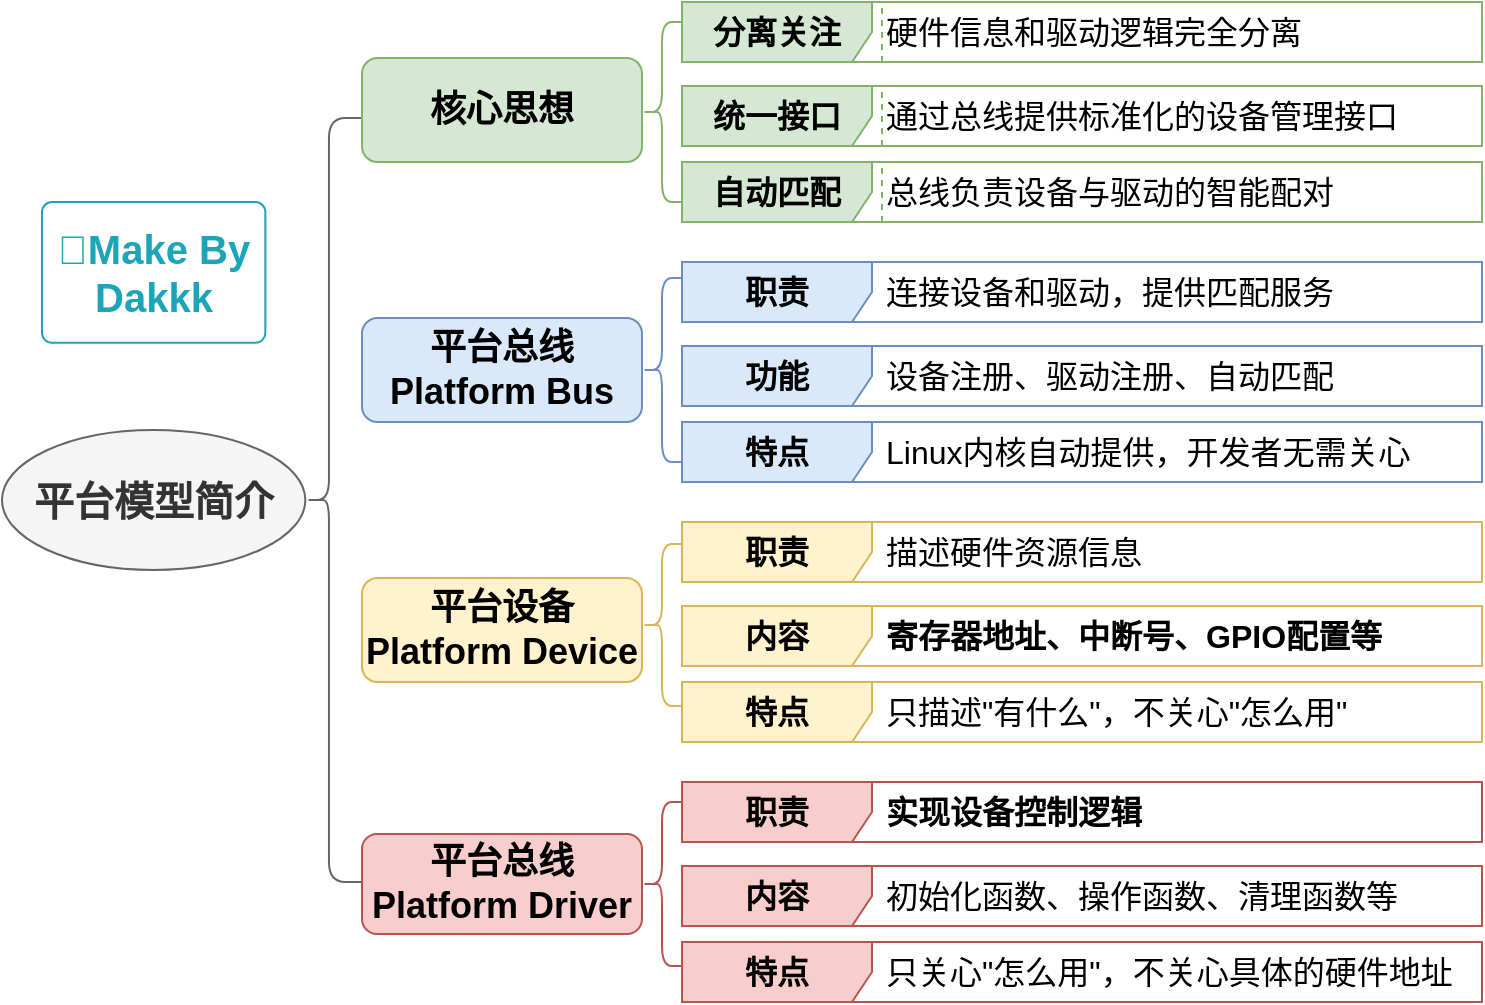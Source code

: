 <mxfile version="27.0.9">
  <diagram name="第 1 页" id="U6bOug9AyoX9wMItCG7B">
    <mxGraphModel dx="2066" dy="1201" grid="1" gridSize="10" guides="1" tooltips="1" connect="1" arrows="1" fold="1" page="1" pageScale="1" pageWidth="1169" pageHeight="1654" math="0" shadow="0">
      <root>
        <mxCell id="0" />
        <mxCell id="1" parent="0" />
        <mxCell id="feUPj6XX5vVowWXXgQsC-1" value="&lt;h1&gt;&lt;span style=&quot;font-size: 20px;&quot;&gt;平台模型简介&lt;/span&gt;&lt;/h1&gt;" style="ellipse;whiteSpace=wrap;html=1;fillColor=#f5f5f5;strokeColor=#666666;fontColor=#333333;fontStyle=1" vertex="1" parent="1">
          <mxGeometry x="140" y="244" width="151.67" height="70" as="geometry" />
        </mxCell>
        <mxCell id="feUPj6XX5vVowWXXgQsC-2" value="&lt;h2&gt;平台设备&lt;br&gt;Platform Device&lt;/h2&gt;" style="rounded=1;whiteSpace=wrap;html=1;fillColor=#fff2cc;strokeColor=#d6b656;fontStyle=1" vertex="1" parent="1">
          <mxGeometry x="320" y="318" width="140" height="52" as="geometry" />
        </mxCell>
        <mxCell id="feUPj6XX5vVowWXXgQsC-3" value="&lt;h2&gt;平台总线&lt;br&gt;Platform Driver&lt;/h2&gt;" style="rounded=1;whiteSpace=wrap;html=1;fillColor=#f8cecc;strokeColor=#b85450;fontStyle=1" vertex="1" parent="1">
          <mxGeometry x="320" y="446" width="140" height="50" as="geometry" />
        </mxCell>
        <mxCell id="feUPj6XX5vVowWXXgQsC-4" value="" style="shape=curlyBracket;whiteSpace=wrap;html=1;rounded=1;labelPosition=left;verticalLabelPosition=middle;align=right;verticalAlign=middle;size=0.417;fillColor=#f5f5f5;fontColor=#333333;strokeColor=#666666;" vertex="1" parent="1">
          <mxGeometry x="291.67" y="88" width="28.33" height="382" as="geometry" />
        </mxCell>
        <mxCell id="feUPj6XX5vVowWXXgQsC-5" value="&lt;h2&gt;平台总线&lt;br&gt;Platform Bus&lt;/h2&gt;" style="rounded=1;whiteSpace=wrap;html=1;fillColor=#dae8fc;strokeColor=#6c8ebf;fontStyle=1" vertex="1" parent="1">
          <mxGeometry x="320" y="188" width="140" height="52" as="geometry" />
        </mxCell>
        <mxCell id="feUPj6XX5vVowWXXgQsC-6" value="&lt;div style=&quot;text-align: left;&quot;&gt;&lt;span style=&quot;background-color: transparent; color: light-dark(rgb(0, 0, 0), rgb(255, 255, 255)); font-size: 16px;&quot;&gt;&lt;b&gt;职责&lt;/b&gt;&lt;/span&gt;&lt;/div&gt;" style="shape=umlFrame;whiteSpace=wrap;html=1;pointerEvents=0;recursiveResize=0;container=1;collapsible=0;width=95;fillColor=#dae8fc;strokeColor=#6c8ebf;height=30;" vertex="1" parent="1">
          <mxGeometry x="480" y="160" width="400" height="30" as="geometry" />
        </mxCell>
        <mxCell id="feUPj6XX5vVowWXXgQsC-7" value="&lt;span style=&quot;font-size: 16px;&quot;&gt;连接设备和驱动，提供匹配服务&lt;/span&gt;" style="text;html=1;align=left;verticalAlign=middle;whiteSpace=wrap;rounded=0;fillColor=none;strokeColor=none;dashed=1;fontSize=14;" vertex="1" parent="feUPj6XX5vVowWXXgQsC-6">
          <mxGeometry x="100" width="300" height="30" as="geometry" />
        </mxCell>
        <mxCell id="feUPj6XX5vVowWXXgQsC-8" value="&lt;div style=&quot;text-align: left;&quot;&gt;&lt;span style=&quot;background-color: transparent; color: light-dark(rgb(0, 0, 0), rgb(255, 255, 255)); font-size: 16px;&quot;&gt;&lt;b&gt;功能&lt;/b&gt;&lt;/span&gt;&lt;/div&gt;" style="shape=umlFrame;whiteSpace=wrap;html=1;pointerEvents=0;recursiveResize=0;container=1;collapsible=0;width=95;fillColor=#dae8fc;strokeColor=#6c8ebf;height=30;" vertex="1" parent="1">
          <mxGeometry x="480" y="202" width="400" height="30" as="geometry" />
        </mxCell>
        <mxCell id="feUPj6XX5vVowWXXgQsC-9" value="&lt;span style=&quot;font-size: 16px;&quot;&gt;设备注册、驱动注册、自动匹配&lt;/span&gt;" style="text;html=1;align=left;verticalAlign=middle;whiteSpace=wrap;rounded=0;fillColor=none;strokeColor=none;dashed=1;fontSize=14;" vertex="1" parent="feUPj6XX5vVowWXXgQsC-8">
          <mxGeometry x="100" width="300" height="30" as="geometry" />
        </mxCell>
        <mxCell id="feUPj6XX5vVowWXXgQsC-10" value="&lt;b style=&quot;text-align: left;&quot;&gt;&lt;font style=&quot;font-size: 16px;&quot;&gt;特点&lt;/font&gt;&lt;/b&gt;" style="shape=umlFrame;whiteSpace=wrap;html=1;pointerEvents=0;recursiveResize=0;container=1;collapsible=0;width=95;fillColor=#dae8fc;strokeColor=#6c8ebf;height=30;" vertex="1" parent="1">
          <mxGeometry x="480" y="240" width="400" height="30" as="geometry" />
        </mxCell>
        <mxCell id="feUPj6XX5vVowWXXgQsC-11" value="&lt;span style=&quot;font-size: 16px;&quot;&gt;Linux内核自动提供，开发者无需关心&lt;/span&gt;" style="text;html=1;align=left;verticalAlign=middle;whiteSpace=wrap;rounded=0;fillColor=none;strokeColor=none;dashed=1;fontSize=14;" vertex="1" parent="feUPj6XX5vVowWXXgQsC-10">
          <mxGeometry x="100" width="300" height="30" as="geometry" />
        </mxCell>
        <mxCell id="feUPj6XX5vVowWXXgQsC-14" value="&lt;b style=&quot;font-size: 16px; text-align: left;&quot;&gt;职责&lt;/b&gt;" style="shape=umlFrame;whiteSpace=wrap;html=1;pointerEvents=0;recursiveResize=0;container=1;collapsible=0;width=95;fillColor=#fff2cc;strokeColor=#d6b656;height=30;" vertex="1" parent="1">
          <mxGeometry x="480" y="290" width="400" height="30" as="geometry" />
        </mxCell>
        <mxCell id="feUPj6XX5vVowWXXgQsC-15" value="&lt;span style=&quot;font-size: 16px;&quot;&gt;描述硬件资源信息&lt;/span&gt;" style="text;html=1;align=left;verticalAlign=middle;whiteSpace=wrap;rounded=0;fillColor=none;strokeColor=none;dashed=1;fontSize=14;" vertex="1" parent="feUPj6XX5vVowWXXgQsC-14">
          <mxGeometry x="100" width="300" height="30" as="geometry" />
        </mxCell>
        <mxCell id="feUPj6XX5vVowWXXgQsC-16" value="&lt;div style=&quot;text-align: left;&quot;&gt;&lt;b style=&quot;font-size: 16px;&quot;&gt;内容&lt;/b&gt;&lt;/div&gt;" style="shape=umlFrame;whiteSpace=wrap;html=1;pointerEvents=0;recursiveResize=0;container=1;collapsible=0;width=95;fillColor=#fff2cc;strokeColor=#d6b656;height=30;" vertex="1" parent="1">
          <mxGeometry x="480" y="332" width="400" height="30" as="geometry" />
        </mxCell>
        <mxCell id="feUPj6XX5vVowWXXgQsC-17" value="&lt;span style=&quot;font-size: 16px;&quot;&gt;&lt;b&gt;寄存器地址、中断号、GPIO配置等&lt;/b&gt;&lt;/span&gt;" style="text;html=1;align=left;verticalAlign=middle;whiteSpace=wrap;rounded=0;fillColor=none;strokeColor=none;dashed=1;fontSize=14;" vertex="1" parent="feUPj6XX5vVowWXXgQsC-16">
          <mxGeometry x="100" width="300" height="30" as="geometry" />
        </mxCell>
        <mxCell id="feUPj6XX5vVowWXXgQsC-18" value="&lt;b style=&quot;text-align: left;&quot;&gt;&lt;font style=&quot;font-size: 16px;&quot;&gt;特点&lt;/font&gt;&lt;/b&gt;" style="shape=umlFrame;whiteSpace=wrap;html=1;pointerEvents=0;recursiveResize=0;container=1;collapsible=0;width=95;fillColor=#fff2cc;strokeColor=#d6b656;height=30;" vertex="1" parent="1">
          <mxGeometry x="480" y="370" width="400" height="30" as="geometry" />
        </mxCell>
        <mxCell id="feUPj6XX5vVowWXXgQsC-19" value="&lt;span style=&quot;font-size: 16px;&quot;&gt;只描述&quot;有什么&quot;，不关心&quot;怎么用&quot;&lt;/span&gt;" style="text;html=1;align=left;verticalAlign=middle;whiteSpace=wrap;rounded=0;fillColor=none;strokeColor=none;dashed=1;fontSize=14;" vertex="1" parent="feUPj6XX5vVowWXXgQsC-18">
          <mxGeometry x="100" width="300" height="30" as="geometry" />
        </mxCell>
        <mxCell id="feUPj6XX5vVowWXXgQsC-22" value="&lt;b style=&quot;font-size: 16px; text-align: left;&quot;&gt;职责&lt;/b&gt;" style="shape=umlFrame;whiteSpace=wrap;html=1;pointerEvents=0;recursiveResize=0;container=1;collapsible=0;width=95;fillColor=#f8cecc;strokeColor=#b85450;height=30;" vertex="1" parent="1">
          <mxGeometry x="480" y="420" width="400" height="30" as="geometry" />
        </mxCell>
        <mxCell id="feUPj6XX5vVowWXXgQsC-23" value="&lt;span style=&quot;font-size: 16px;&quot;&gt;&lt;b&gt;实现设备控制逻辑&lt;/b&gt;&lt;/span&gt;" style="text;html=1;align=left;verticalAlign=middle;whiteSpace=wrap;rounded=0;fillColor=none;strokeColor=none;dashed=1;fontSize=14;" vertex="1" parent="feUPj6XX5vVowWXXgQsC-22">
          <mxGeometry x="100" width="300" height="30" as="geometry" />
        </mxCell>
        <mxCell id="feUPj6XX5vVowWXXgQsC-24" value="&lt;div style=&quot;text-align: left;&quot;&gt;&lt;b style=&quot;font-size: 16px;&quot;&gt;内容&lt;/b&gt;&lt;/div&gt;" style="shape=umlFrame;whiteSpace=wrap;html=1;pointerEvents=0;recursiveResize=0;container=1;collapsible=0;width=95;fillColor=#f8cecc;strokeColor=#b85450;height=30;" vertex="1" parent="1">
          <mxGeometry x="480" y="462" width="400" height="30" as="geometry" />
        </mxCell>
        <mxCell id="feUPj6XX5vVowWXXgQsC-25" value="&lt;span style=&quot;font-size: 16px;&quot;&gt;初始化函数、操作函数、清理函数等&lt;/span&gt;" style="text;html=1;align=left;verticalAlign=middle;whiteSpace=wrap;rounded=0;fillColor=none;strokeColor=none;dashed=1;fontSize=14;" vertex="1" parent="feUPj6XX5vVowWXXgQsC-24">
          <mxGeometry x="100" width="300" height="30" as="geometry" />
        </mxCell>
        <mxCell id="feUPj6XX5vVowWXXgQsC-26" value="&lt;b style=&quot;text-align: left;&quot;&gt;&lt;font style=&quot;font-size: 16px;&quot;&gt;特点&lt;/font&gt;&lt;/b&gt;" style="shape=umlFrame;whiteSpace=wrap;html=1;pointerEvents=0;recursiveResize=0;container=1;collapsible=0;width=95;fillColor=#f8cecc;strokeColor=#b85450;height=30;" vertex="1" parent="1">
          <mxGeometry x="480" y="500" width="400" height="30" as="geometry" />
        </mxCell>
        <mxCell id="feUPj6XX5vVowWXXgQsC-27" value="&lt;span style=&quot;font-size: 16px;&quot;&gt;只关心&quot;怎么用&quot;，不关心具体的硬件地址&lt;/span&gt;" style="text;html=1;align=left;verticalAlign=middle;whiteSpace=wrap;rounded=0;fillColor=none;strokeColor=none;dashed=1;fontSize=14;" vertex="1" parent="feUPj6XX5vVowWXXgQsC-26">
          <mxGeometry x="100" width="300" height="30" as="geometry" />
        </mxCell>
        <mxCell id="feUPj6XX5vVowWXXgQsC-30" value="" style="shape=curlyBracket;whiteSpace=wrap;html=1;rounded=1;labelPosition=left;verticalLabelPosition=middle;align=right;verticalAlign=middle;fillColor=#dae8fc;strokeColor=#6c8ebf;" vertex="1" parent="1">
          <mxGeometry x="460" y="168" width="20" height="92" as="geometry" />
        </mxCell>
        <mxCell id="feUPj6XX5vVowWXXgQsC-31" value="" style="shape=curlyBracket;whiteSpace=wrap;html=1;rounded=1;labelPosition=left;verticalLabelPosition=middle;align=right;verticalAlign=middle;fillColor=#fff2cc;strokeColor=#d6b656;" vertex="1" parent="1">
          <mxGeometry x="460" y="301" width="20" height="81" as="geometry" />
        </mxCell>
        <mxCell id="feUPj6XX5vVowWXXgQsC-32" value="" style="shape=curlyBracket;whiteSpace=wrap;html=1;rounded=1;labelPosition=left;verticalLabelPosition=middle;align=right;verticalAlign=middle;fillColor=#f8cecc;strokeColor=#b85450;" vertex="1" parent="1">
          <mxGeometry x="460" y="430" width="20" height="82" as="geometry" />
        </mxCell>
        <mxCell id="feUPj6XX5vVowWXXgQsC-33" value="&lt;h2&gt;核心思想&lt;/h2&gt;" style="rounded=1;whiteSpace=wrap;html=1;fillColor=#d5e8d4;strokeColor=#82b366;fontStyle=1" vertex="1" parent="1">
          <mxGeometry x="320" y="58" width="140" height="52" as="geometry" />
        </mxCell>
        <mxCell id="feUPj6XX5vVowWXXgQsC-34" value="&lt;b style=&quot;text-align: left;&quot;&gt;&lt;font style=&quot;font-size: 16px;&quot;&gt;分离关注&lt;/font&gt;&lt;/b&gt;" style="shape=umlFrame;whiteSpace=wrap;html=1;pointerEvents=0;recursiveResize=0;container=1;collapsible=0;width=95;fillColor=#d5e8d4;strokeColor=#82b366;height=30;" vertex="1" parent="1">
          <mxGeometry x="480" y="30" width="400" height="30" as="geometry" />
        </mxCell>
        <mxCell id="feUPj6XX5vVowWXXgQsC-35" value="&lt;span style=&quot;font-size: 16px;&quot;&gt;硬件信息和驱动逻辑完全分离&lt;/span&gt;" style="text;html=1;align=left;verticalAlign=middle;whiteSpace=wrap;rounded=0;fillColor=none;strokeColor=#82b366;dashed=1;fontSize=14;" vertex="1" parent="feUPj6XX5vVowWXXgQsC-34">
          <mxGeometry x="100" width="300" height="30" as="geometry" />
        </mxCell>
        <mxCell id="feUPj6XX5vVowWXXgQsC-36" value="&lt;div style=&quot;text-align: left;&quot;&gt;&lt;span style=&quot;background-color: transparent; color: light-dark(rgb(0, 0, 0), rgb(255, 255, 255)); font-size: 16px;&quot;&gt;&lt;b&gt;统一接口&lt;/b&gt;&lt;/span&gt;&lt;/div&gt;" style="shape=umlFrame;whiteSpace=wrap;html=1;pointerEvents=0;recursiveResize=0;container=1;collapsible=0;width=95;fillColor=#d5e8d4;strokeColor=#82b366;height=30;" vertex="1" parent="1">
          <mxGeometry x="480" y="72" width="400" height="30" as="geometry" />
        </mxCell>
        <mxCell id="feUPj6XX5vVowWXXgQsC-37" value="&lt;span style=&quot;font-size: 16px;&quot;&gt;通过总线提供标准化的设备管理接口&lt;/span&gt;" style="text;html=1;align=left;verticalAlign=middle;whiteSpace=wrap;rounded=0;fillColor=none;strokeColor=#82b366;dashed=1;fontSize=14;" vertex="1" parent="feUPj6XX5vVowWXXgQsC-36">
          <mxGeometry x="100" width="300" height="30" as="geometry" />
        </mxCell>
        <mxCell id="feUPj6XX5vVowWXXgQsC-38" value="&lt;b style=&quot;text-align: left;&quot;&gt;&lt;font style=&quot;font-size: 16px;&quot;&gt;自动匹配&lt;/font&gt;&lt;/b&gt;" style="shape=umlFrame;whiteSpace=wrap;html=1;pointerEvents=0;recursiveResize=0;container=1;collapsible=0;width=95;fillColor=#d5e8d4;strokeColor=#82b366;height=30;" vertex="1" parent="1">
          <mxGeometry x="480" y="110" width="400" height="30" as="geometry" />
        </mxCell>
        <mxCell id="feUPj6XX5vVowWXXgQsC-39" value="&lt;span style=&quot;font-size: 16px;&quot;&gt;总线负责设备与驱动的智能配对&lt;/span&gt;" style="text;html=1;align=left;verticalAlign=middle;whiteSpace=wrap;rounded=0;fillColor=none;strokeColor=#82b366;dashed=1;fontSize=14;" vertex="1" parent="feUPj6XX5vVowWXXgQsC-38">
          <mxGeometry x="100" width="300" height="30" as="geometry" />
        </mxCell>
        <mxCell id="feUPj6XX5vVowWXXgQsC-42" value="" style="shape=curlyBracket;whiteSpace=wrap;html=1;rounded=1;labelPosition=left;verticalLabelPosition=middle;align=right;verticalAlign=middle;fillColor=#d5e8d4;strokeColor=#82b366;" vertex="1" parent="1">
          <mxGeometry x="460" y="40" width="20" height="90" as="geometry" />
        </mxCell>
        <mxCell id="feUPj6XX5vVowWXXgQsC-46" value="&lt;font style=&quot;font-size: 20px;&quot;&gt;🌻Make By Dakkk&lt;/font&gt;" style="html=1;shadow=0;dashed=0;shape=mxgraph.bootstrap.rrect;rSize=5;strokeColor=#1CA5B8;strokeWidth=1;fillColor=none;fontColor=#1CA5B8;whiteSpace=wrap;align=center;verticalAlign=middle;spacingLeft=0;fontStyle=1;fontSize=16;spacing=5;" vertex="1" parent="1">
          <mxGeometry x="160" y="130" width="111.67" height="70.39" as="geometry" />
        </mxCell>
      </root>
    </mxGraphModel>
  </diagram>
</mxfile>
